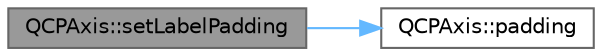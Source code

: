 digraph "QCPAxis::setLabelPadding"
{
 // LATEX_PDF_SIZE
  bgcolor="transparent";
  edge [fontname=Helvetica,fontsize=10,labelfontname=Helvetica,labelfontsize=10];
  node [fontname=Helvetica,fontsize=10,shape=box,height=0.2,width=0.4];
  rankdir="LR";
  Node1 [label="QCPAxis::setLabelPadding",height=0.2,width=0.4,color="gray40", fillcolor="grey60", style="filled", fontcolor="black",tooltip=" "];
  Node1 -> Node2 [color="steelblue1",style="solid"];
  Node2 [label="QCPAxis::padding",height=0.2,width=0.4,color="grey40", fillcolor="white", style="filled",URL="$class_q_c_p_axis.html#a07df379d5c017b8f3a4702532eb037b2",tooltip=" "];
}
